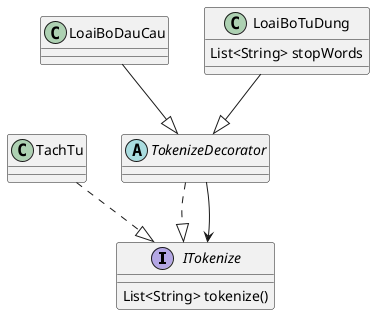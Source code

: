 @startuml
'https://plantuml.com/class-diagram

interface ITokenize {
    List<String> tokenize()
}

class TachTu

abstract class TokenizeDecorator

class LoaiBoDauCau
class LoaiBoTuDung {
    List<String> stopWords
}

TachTu ..|> ITokenize
TokenizeDecorator ..|> ITokenize
TokenizeDecorator --> ITokenize

LoaiBoDauCau --|> TokenizeDecorator
LoaiBoTuDung --|> TokenizeDecorator

@enduml